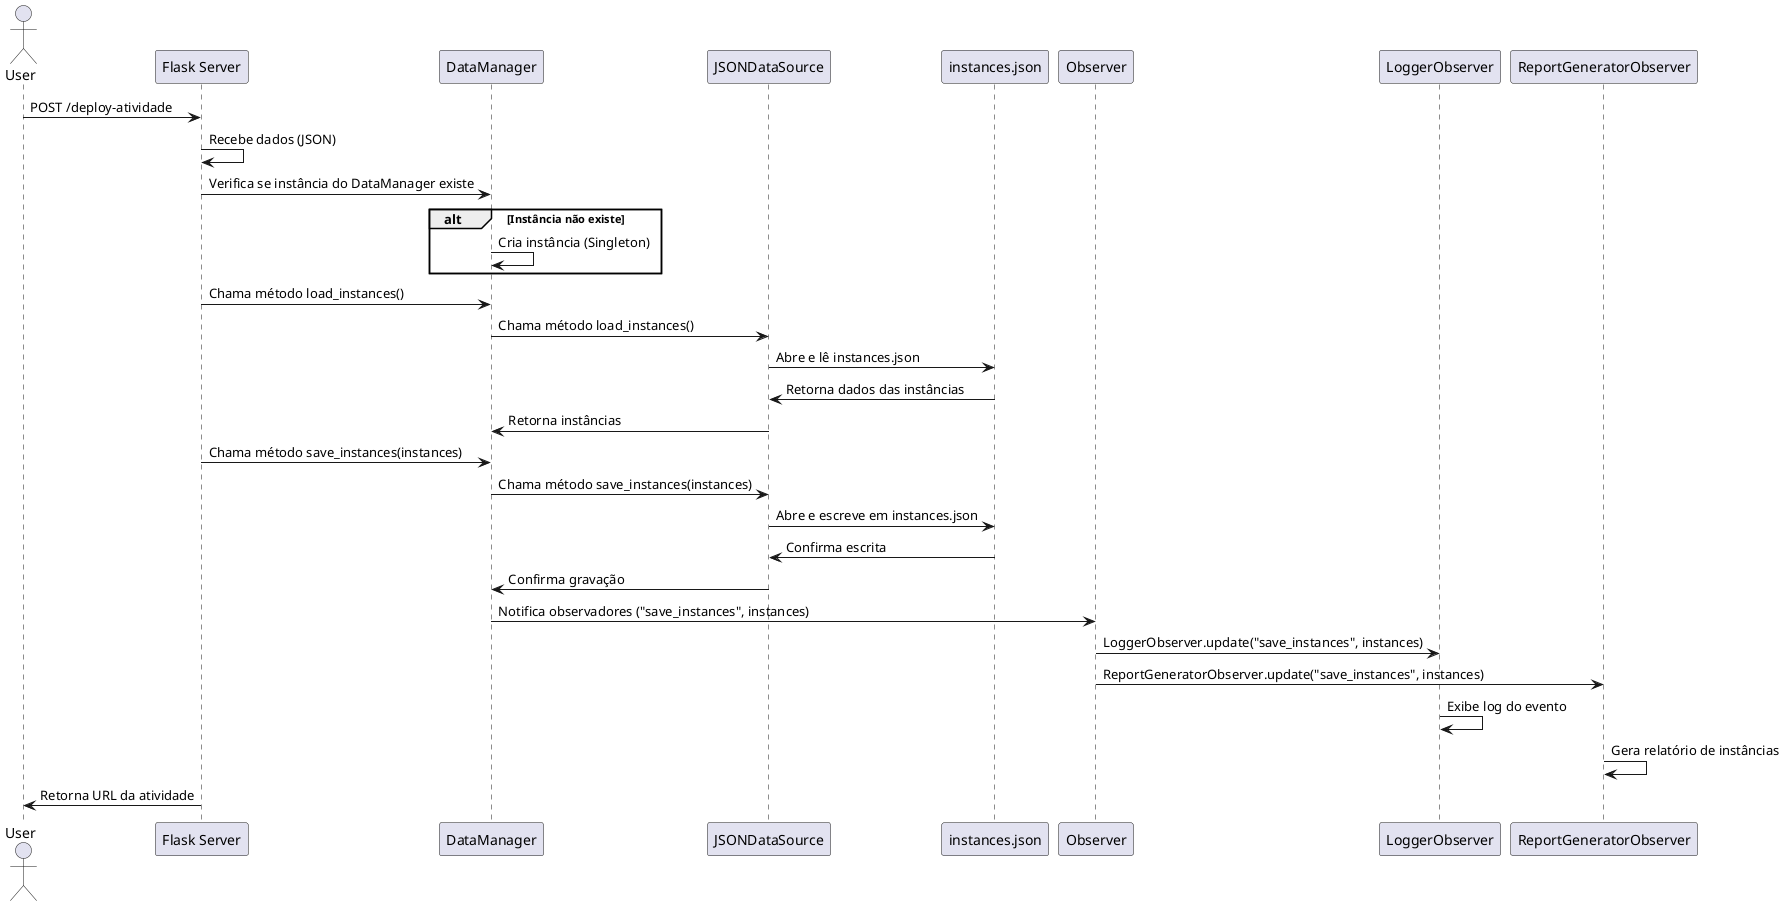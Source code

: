 @startuml

actor User
participant "Flask Server" as Flask
participant "DataManager" as DM
participant "JSONDataSource" as DS
participant "instances.json" as Instances
participant "Observer" as Observer
participant "LoggerObserver" as Logger
participant "ReportGeneratorObserver" as ReportGen

User -> Flask : POST /deploy-atividade
Flask -> Flask : Recebe dados (JSON)
Flask -> DM : Verifica se instância do DataManager existe
alt Instância não existe
    DM -> DM : Cria instância (Singleton)
end
Flask -> DM : Chama método load_instances()
DM -> DS : Chama método load_instances()
DS -> Instances : Abre e lê instances.json
Instances -> DS : Retorna dados das instâncias
DS -> DM : Retorna instâncias
Flask -> DM : Chama método save_instances(instances)
DM -> DS : Chama método save_instances(instances)
DS -> Instances : Abre e escreve em instances.json
Instances -> DS : Confirma escrita
DS -> DM : Confirma gravação
DM -> Observer : Notifica observadores ("save_instances", instances)
Observer -> Logger : LoggerObserver.update("save_instances", instances)
Observer -> ReportGen : ReportGeneratorObserver.update("save_instances", instances)
Logger -> Logger : Exibe log do evento
ReportGen -> ReportGen : Gera relatório de instâncias
Flask -> User : Retorna URL da atividade

@enduml